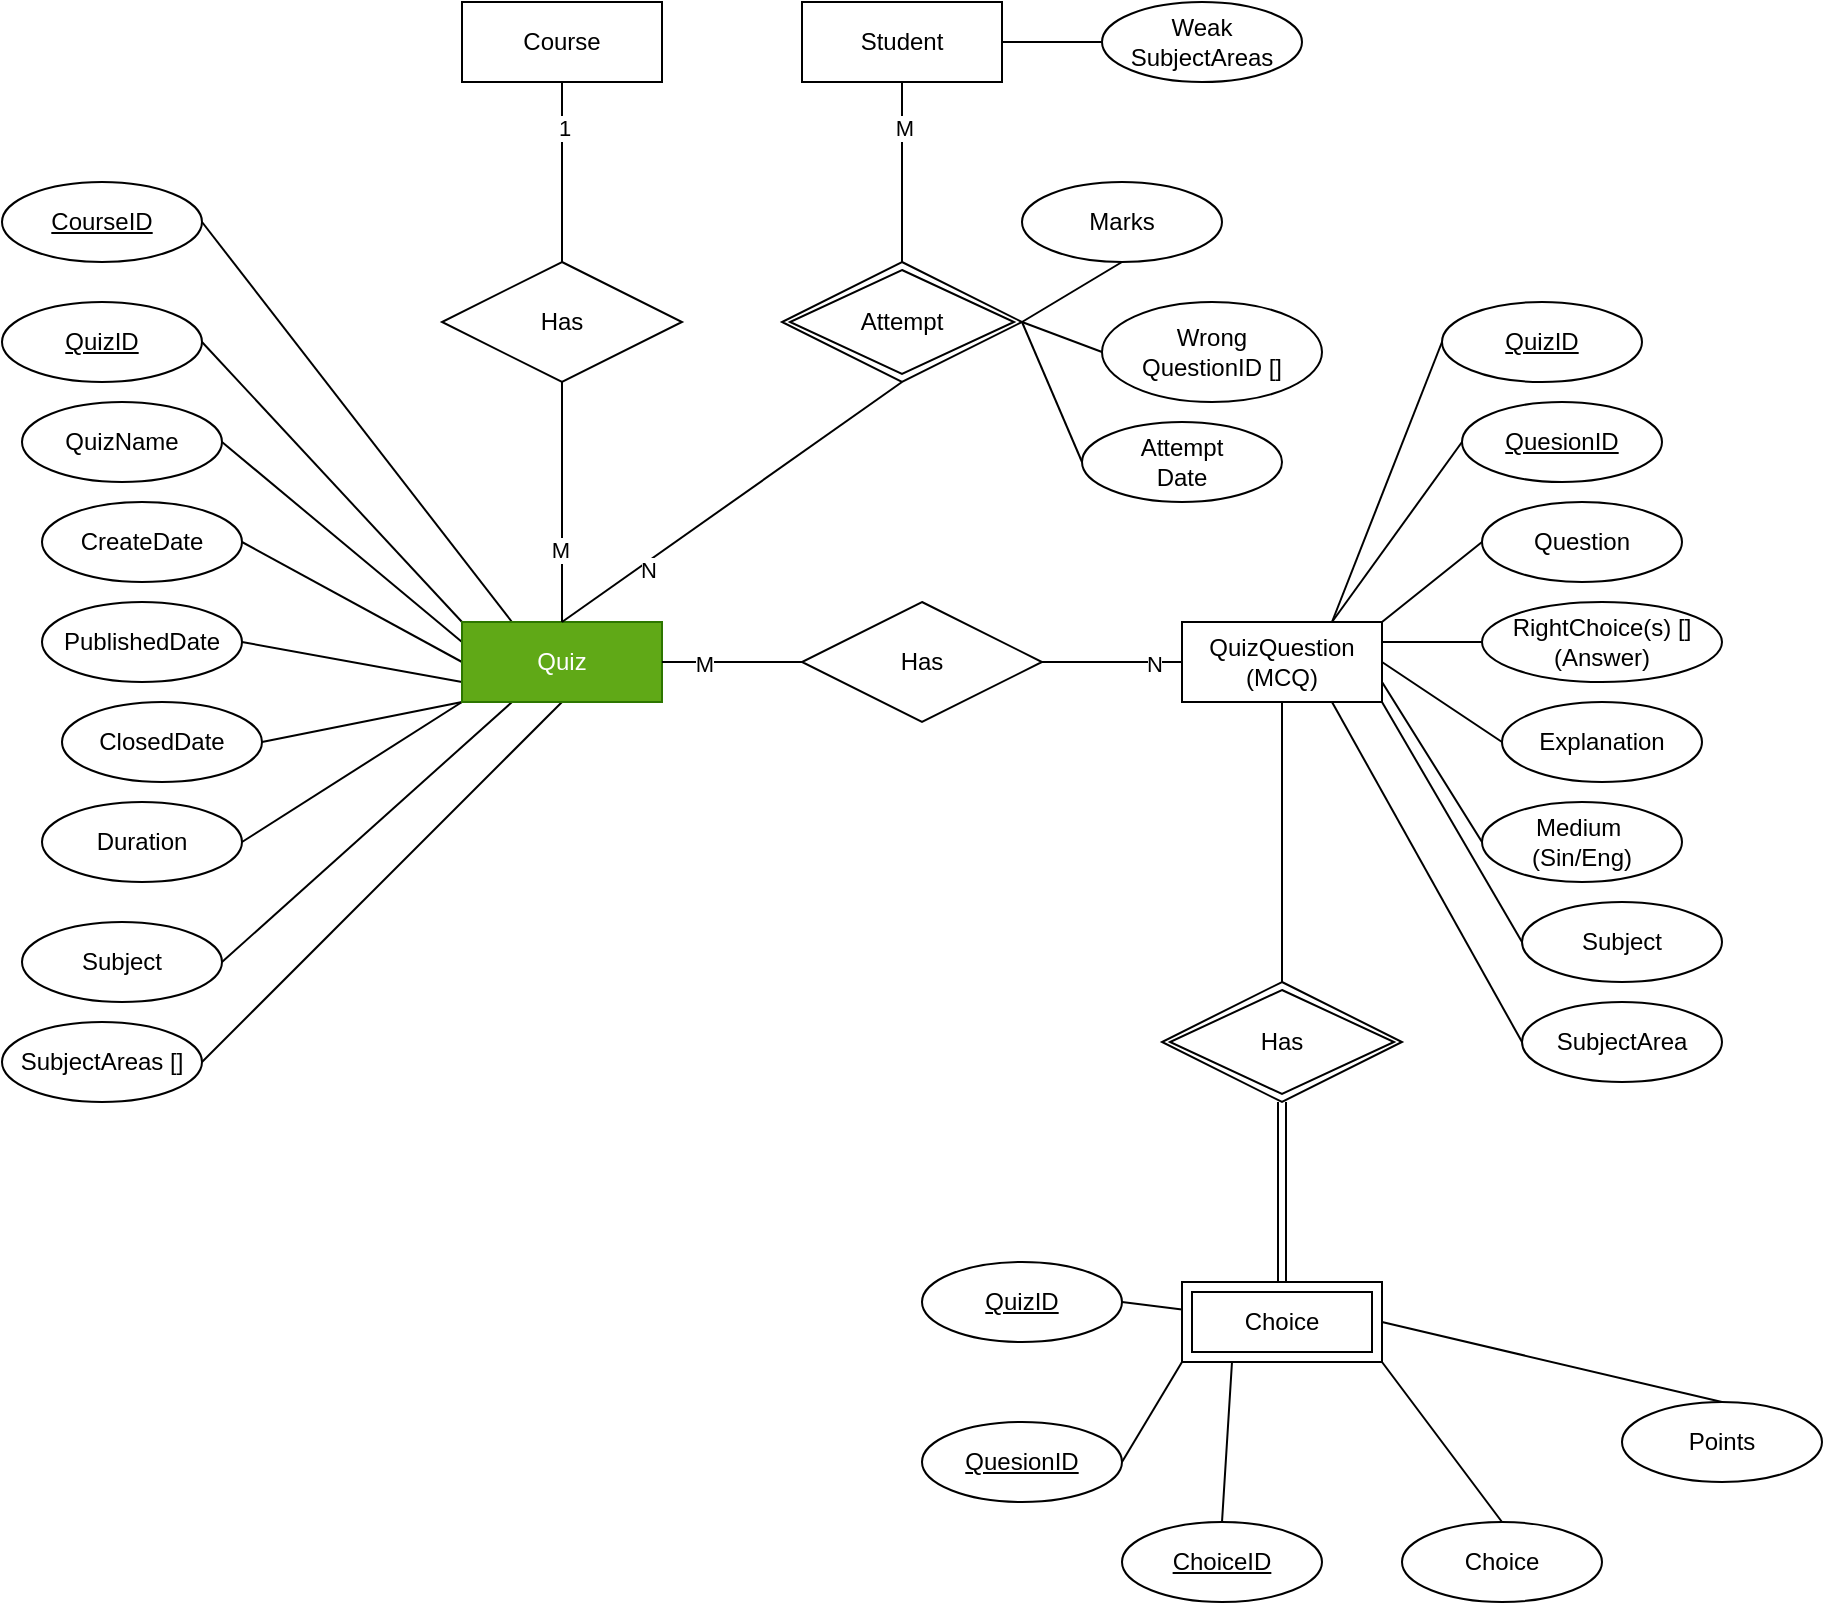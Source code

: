 <mxfile>
    <diagram id="5GBvuZAqYWWbaC3puhLh" name="Page-1">
        <mxGraphModel dx="603" dy="811" grid="1" gridSize="10" guides="1" tooltips="1" connect="1" arrows="1" fold="1" page="1" pageScale="1" pageWidth="850" pageHeight="1100" math="0" shadow="0">
            <root>
                <mxCell id="0"/>
                <mxCell id="1" parent="0"/>
                <mxCell id="20" style="edgeStyle=none;html=1;exitX=0;exitY=0;exitDx=0;exitDy=0;entryX=1;entryY=0.5;entryDx=0;entryDy=0;endArrow=none;endFill=0;" parent="1" source="2" target="6" edge="1">
                    <mxGeometry relative="1" as="geometry"/>
                </mxCell>
                <mxCell id="21" style="edgeStyle=none;html=1;exitX=0;exitY=0.25;exitDx=0;exitDy=0;entryX=1;entryY=0.5;entryDx=0;entryDy=0;endArrow=none;endFill=0;" parent="1" source="2" target="5" edge="1">
                    <mxGeometry relative="1" as="geometry"/>
                </mxCell>
                <mxCell id="22" style="edgeStyle=none;html=1;exitX=0;exitY=0.5;exitDx=0;exitDy=0;entryX=1;entryY=0.5;entryDx=0;entryDy=0;endArrow=none;endFill=0;" parent="1" source="2" target="4" edge="1">
                    <mxGeometry relative="1" as="geometry"/>
                </mxCell>
                <mxCell id="23" style="edgeStyle=none;html=1;exitX=0;exitY=0.75;exitDx=0;exitDy=0;entryX=1;entryY=0.5;entryDx=0;entryDy=0;endArrow=none;endFill=0;" parent="1" source="2" target="3" edge="1">
                    <mxGeometry relative="1" as="geometry"/>
                </mxCell>
                <mxCell id="24" style="edgeStyle=none;html=1;exitX=0;exitY=1;exitDx=0;exitDy=0;entryX=1;entryY=0.5;entryDx=0;entryDy=0;endArrow=none;endFill=0;" parent="1" source="2" target="7" edge="1">
                    <mxGeometry relative="1" as="geometry"/>
                </mxCell>
                <mxCell id="26" style="edgeStyle=none;html=1;exitX=0;exitY=1;exitDx=0;exitDy=0;entryX=1;entryY=0.5;entryDx=0;entryDy=0;endArrow=none;endFill=0;" parent="1" source="2" target="8" edge="1">
                    <mxGeometry relative="1" as="geometry"/>
                </mxCell>
                <mxCell id="27" style="edgeStyle=none;html=1;exitX=0.25;exitY=1;exitDx=0;exitDy=0;entryX=1;entryY=0.5;entryDx=0;entryDy=0;endArrow=none;endFill=0;" parent="1" source="2" target="10" edge="1">
                    <mxGeometry relative="1" as="geometry"/>
                </mxCell>
                <mxCell id="28" style="edgeStyle=none;html=1;exitX=0.5;exitY=1;exitDx=0;exitDy=0;entryX=1;entryY=0.5;entryDx=0;entryDy=0;endArrow=none;endFill=0;" parent="1" source="2" target="9" edge="1">
                    <mxGeometry relative="1" as="geometry"/>
                </mxCell>
                <mxCell id="46" style="edgeStyle=none;html=1;exitX=0.25;exitY=0;exitDx=0;exitDy=0;entryX=1;entryY=0.5;entryDx=0;entryDy=0;endArrow=none;endFill=0;" parent="1" source="2" target="45" edge="1">
                    <mxGeometry relative="1" as="geometry"/>
                </mxCell>
                <mxCell id="2" value="Quiz" style="whiteSpace=wrap;html=1;align=center;fillColor=#60a917;fontColor=#ffffff;strokeColor=#2D7600;" parent="1" vertex="1">
                    <mxGeometry x="330" y="390" width="100" height="40" as="geometry"/>
                </mxCell>
                <mxCell id="3" value="PublishedDate" style="ellipse;whiteSpace=wrap;html=1;align=center;" parent="1" vertex="1">
                    <mxGeometry x="120" y="380" width="100" height="40" as="geometry"/>
                </mxCell>
                <mxCell id="4" value="CreateDate" style="ellipse;whiteSpace=wrap;html=1;align=center;" parent="1" vertex="1">
                    <mxGeometry x="120" y="330" width="100" height="40" as="geometry"/>
                </mxCell>
                <mxCell id="5" value="QuizName" style="ellipse;whiteSpace=wrap;html=1;align=center;" parent="1" vertex="1">
                    <mxGeometry x="110" y="280" width="100" height="40" as="geometry"/>
                </mxCell>
                <mxCell id="6" value="&lt;u&gt;QuizID&lt;/u&gt;" style="ellipse;whiteSpace=wrap;html=1;align=center;" parent="1" vertex="1">
                    <mxGeometry x="100" y="230" width="100" height="40" as="geometry"/>
                </mxCell>
                <mxCell id="7" value="ClosedDate" style="ellipse;whiteSpace=wrap;html=1;align=center;" parent="1" vertex="1">
                    <mxGeometry x="130" y="430" width="100" height="40" as="geometry"/>
                </mxCell>
                <mxCell id="8" value="Duration" style="ellipse;whiteSpace=wrap;html=1;align=center;" parent="1" vertex="1">
                    <mxGeometry x="120" y="480" width="100" height="40" as="geometry"/>
                </mxCell>
                <mxCell id="9" value="SubjectAreas []" style="ellipse;whiteSpace=wrap;html=1;align=center;" parent="1" vertex="1">
                    <mxGeometry x="100" y="590" width="100" height="40" as="geometry"/>
                </mxCell>
                <mxCell id="10" value="Subject" style="ellipse;whiteSpace=wrap;html=1;align=center;" parent="1" vertex="1">
                    <mxGeometry x="110" y="540" width="100" height="40" as="geometry"/>
                </mxCell>
                <mxCell id="33" style="edgeStyle=none;html=1;exitX=0.75;exitY=0;exitDx=0;exitDy=0;entryX=0;entryY=0.5;entryDx=0;entryDy=0;endArrow=none;endFill=0;" parent="1" source="11" target="15" edge="1">
                    <mxGeometry relative="1" as="geometry"/>
                </mxCell>
                <mxCell id="34" style="edgeStyle=none;html=1;exitX=0.75;exitY=0;exitDx=0;exitDy=0;entryX=0;entryY=0.5;entryDx=0;entryDy=0;endArrow=none;endFill=0;" parent="1" source="11" target="14" edge="1">
                    <mxGeometry relative="1" as="geometry"/>
                </mxCell>
                <mxCell id="35" style="edgeStyle=none;html=1;exitX=1;exitY=0;exitDx=0;exitDy=0;entryX=0;entryY=0.5;entryDx=0;entryDy=0;endArrow=none;endFill=0;" parent="1" source="11" target="13" edge="1">
                    <mxGeometry relative="1" as="geometry"/>
                </mxCell>
                <mxCell id="36" style="edgeStyle=none;html=1;exitX=1;exitY=0.25;exitDx=0;exitDy=0;entryX=0;entryY=0.5;entryDx=0;entryDy=0;endArrow=none;endFill=0;" parent="1" source="11" target="12" edge="1">
                    <mxGeometry relative="1" as="geometry"/>
                </mxCell>
                <mxCell id="37" style="edgeStyle=none;html=1;exitX=1;exitY=0.5;exitDx=0;exitDy=0;entryX=0;entryY=0.5;entryDx=0;entryDy=0;endArrow=none;endFill=0;" parent="1" source="11" target="16" edge="1">
                    <mxGeometry relative="1" as="geometry"/>
                </mxCell>
                <mxCell id="38" style="edgeStyle=none;html=1;exitX=1;exitY=0.75;exitDx=0;exitDy=0;entryX=0;entryY=0.5;entryDx=0;entryDy=0;endArrow=none;endFill=0;" parent="1" source="11" target="17" edge="1">
                    <mxGeometry relative="1" as="geometry"/>
                </mxCell>
                <mxCell id="39" style="edgeStyle=none;html=1;exitX=1;exitY=1;exitDx=0;exitDy=0;entryX=0;entryY=0.5;entryDx=0;entryDy=0;endArrow=none;endFill=0;" parent="1" source="11" target="19" edge="1">
                    <mxGeometry relative="1" as="geometry"/>
                </mxCell>
                <mxCell id="40" style="edgeStyle=none;html=1;exitX=0.75;exitY=1;exitDx=0;exitDy=0;entryX=0;entryY=0.5;entryDx=0;entryDy=0;endArrow=none;endFill=0;" parent="1" source="11" target="18" edge="1">
                    <mxGeometry relative="1" as="geometry"/>
                </mxCell>
                <mxCell id="11" value="QuizQuestion&lt;br&gt;(MCQ)" style="whiteSpace=wrap;html=1;align=center;" parent="1" vertex="1">
                    <mxGeometry x="690" y="390" width="100" height="40" as="geometry"/>
                </mxCell>
                <mxCell id="12" value="RightChoice(s) []&lt;br&gt;(Answer)" style="ellipse;whiteSpace=wrap;html=1;align=center;" parent="1" vertex="1">
                    <mxGeometry x="840" y="380" width="120" height="40" as="geometry"/>
                </mxCell>
                <mxCell id="13" value="Question" style="ellipse;whiteSpace=wrap;html=1;align=center;" parent="1" vertex="1">
                    <mxGeometry x="840" y="330" width="100" height="40" as="geometry"/>
                </mxCell>
                <mxCell id="14" value="&lt;u&gt;QuesionID&lt;/u&gt;" style="ellipse;whiteSpace=wrap;html=1;align=center;" parent="1" vertex="1">
                    <mxGeometry x="830" y="280" width="100" height="40" as="geometry"/>
                </mxCell>
                <mxCell id="15" value="&lt;u&gt;QuizID&lt;/u&gt;" style="ellipse;whiteSpace=wrap;html=1;align=center;" parent="1" vertex="1">
                    <mxGeometry x="820" y="230" width="100" height="40" as="geometry"/>
                </mxCell>
                <mxCell id="16" value="Explanation" style="ellipse;whiteSpace=wrap;html=1;align=center;" parent="1" vertex="1">
                    <mxGeometry x="850" y="430" width="100" height="40" as="geometry"/>
                </mxCell>
                <mxCell id="17" value="Medium&amp;nbsp;&lt;br&gt;(Sin/Eng)" style="ellipse;whiteSpace=wrap;html=1;align=center;" parent="1" vertex="1">
                    <mxGeometry x="840" y="480" width="100" height="40" as="geometry"/>
                </mxCell>
                <mxCell id="18" value="SubjectArea" style="ellipse;whiteSpace=wrap;html=1;align=center;" parent="1" vertex="1">
                    <mxGeometry x="860" y="580" width="100" height="40" as="geometry"/>
                </mxCell>
                <mxCell id="19" value="Subject" style="ellipse;whiteSpace=wrap;html=1;align=center;" parent="1" vertex="1">
                    <mxGeometry x="860" y="530" width="100" height="40" as="geometry"/>
                </mxCell>
                <mxCell id="31" style="edgeStyle=none;html=1;entryX=1;entryY=0.5;entryDx=0;entryDy=0;endArrow=none;endFill=0;" parent="1" source="30" target="2" edge="1">
                    <mxGeometry relative="1" as="geometry"/>
                </mxCell>
                <mxCell id="51" value="M" style="edgeLabel;html=1;align=center;verticalAlign=middle;resizable=0;points=[];" parent="31" vertex="1" connectable="0">
                    <mxGeometry x="0.406" y="1" relative="1" as="geometry">
                        <mxPoint as="offset"/>
                    </mxGeometry>
                </mxCell>
                <mxCell id="32" style="edgeStyle=none;html=1;exitX=1;exitY=0.5;exitDx=0;exitDy=0;entryX=0;entryY=0.5;entryDx=0;entryDy=0;endArrow=none;endFill=0;" parent="1" source="30" target="11" edge="1">
                    <mxGeometry relative="1" as="geometry"/>
                </mxCell>
                <mxCell id="53" value="N" style="edgeLabel;html=1;align=center;verticalAlign=middle;resizable=0;points=[];" parent="32" vertex="1" connectable="0">
                    <mxGeometry x="0.594" y="-1" relative="1" as="geometry">
                        <mxPoint as="offset"/>
                    </mxGeometry>
                </mxCell>
                <mxCell id="30" value="Has" style="shape=rhombus;perimeter=rhombusPerimeter;whiteSpace=wrap;html=1;align=center;" parent="1" vertex="1">
                    <mxGeometry x="500" y="380" width="120" height="60" as="geometry"/>
                </mxCell>
                <mxCell id="41" value="Course" style="whiteSpace=wrap;html=1;align=center;" parent="1" vertex="1">
                    <mxGeometry x="330" y="80" width="100" height="40" as="geometry"/>
                </mxCell>
                <mxCell id="43" style="edgeStyle=none;html=1;endArrow=none;endFill=0;" parent="1" source="42" target="41" edge="1">
                    <mxGeometry relative="1" as="geometry"/>
                </mxCell>
                <mxCell id="50" value="1" style="edgeLabel;html=1;align=center;verticalAlign=middle;resizable=0;points=[];" parent="43" vertex="1" connectable="0">
                    <mxGeometry x="0.498" y="-1" relative="1" as="geometry">
                        <mxPoint as="offset"/>
                    </mxGeometry>
                </mxCell>
                <mxCell id="44" style="edgeStyle=none;html=1;exitX=0.5;exitY=1;exitDx=0;exitDy=0;entryX=0.5;entryY=0;entryDx=0;entryDy=0;endArrow=none;endFill=0;" parent="1" source="42" target="2" edge="1">
                    <mxGeometry relative="1" as="geometry"/>
                </mxCell>
                <mxCell id="49" value="M" style="edgeLabel;html=1;align=center;verticalAlign=middle;resizable=0;points=[];" parent="44" vertex="1" connectable="0">
                    <mxGeometry x="0.393" y="-1" relative="1" as="geometry">
                        <mxPoint as="offset"/>
                    </mxGeometry>
                </mxCell>
                <mxCell id="42" value="Has" style="shape=rhombus;perimeter=rhombusPerimeter;whiteSpace=wrap;html=1;align=center;" parent="1" vertex="1">
                    <mxGeometry x="320" y="210" width="120" height="60" as="geometry"/>
                </mxCell>
                <mxCell id="45" value="&lt;u&gt;CourseID&lt;/u&gt;" style="ellipse;whiteSpace=wrap;html=1;align=center;" parent="1" vertex="1">
                    <mxGeometry x="100" y="170" width="100" height="40" as="geometry"/>
                </mxCell>
                <mxCell id="54" value="Student" style="whiteSpace=wrap;html=1;align=center;" parent="1" vertex="1">
                    <mxGeometry x="500" y="80" width="100" height="40" as="geometry"/>
                </mxCell>
                <mxCell id="55" style="edgeStyle=none;html=1;endArrow=none;endFill=0;" parent="1" target="54" edge="1">
                    <mxGeometry relative="1" as="geometry">
                        <mxPoint x="550" y="210" as="sourcePoint"/>
                    </mxGeometry>
                </mxCell>
                <mxCell id="56" value="M" style="edgeLabel;html=1;align=center;verticalAlign=middle;resizable=0;points=[];" parent="55" vertex="1" connectable="0">
                    <mxGeometry x="0.498" y="-1" relative="1" as="geometry">
                        <mxPoint as="offset"/>
                    </mxGeometry>
                </mxCell>
                <mxCell id="59" style="edgeStyle=none;html=1;exitX=0.5;exitY=1;exitDx=0;exitDy=0;entryX=0.5;entryY=0;entryDx=0;entryDy=0;endArrow=none;endFill=0;" parent="1" target="2" edge="1">
                    <mxGeometry relative="1" as="geometry">
                        <mxPoint x="550" y="270" as="sourcePoint"/>
                    </mxGeometry>
                </mxCell>
                <mxCell id="60" value="N" style="edgeLabel;html=1;align=center;verticalAlign=middle;resizable=0;points=[];" parent="59" vertex="1" connectable="0">
                    <mxGeometry x="0.524" y="4" relative="1" as="geometry">
                        <mxPoint y="-1" as="offset"/>
                    </mxGeometry>
                </mxCell>
                <mxCell id="63" style="edgeStyle=none;html=1;exitX=1;exitY=0.5;exitDx=0;exitDy=0;entryX=0.5;entryY=1;entryDx=0;entryDy=0;endArrow=none;endFill=0;" parent="1" source="61" target="62" edge="1">
                    <mxGeometry relative="1" as="geometry"/>
                </mxCell>
                <mxCell id="65" style="edgeStyle=none;html=1;exitX=1;exitY=0.5;exitDx=0;exitDy=0;entryX=0;entryY=0.5;entryDx=0;entryDy=0;endArrow=none;endFill=0;" parent="1" source="61" target="64" edge="1">
                    <mxGeometry relative="1" as="geometry"/>
                </mxCell>
                <mxCell id="67" style="edgeStyle=none;html=1;exitX=1;exitY=0.5;exitDx=0;exitDy=0;entryX=0;entryY=0.5;entryDx=0;entryDy=0;endArrow=none;endFill=0;" parent="1" source="61" target="66" edge="1">
                    <mxGeometry relative="1" as="geometry"/>
                </mxCell>
                <mxCell id="61" value="Attempt" style="shape=rhombus;double=1;perimeter=rhombusPerimeter;whiteSpace=wrap;html=1;align=center;" parent="1" vertex="1">
                    <mxGeometry x="490" y="210" width="120" height="60" as="geometry"/>
                </mxCell>
                <mxCell id="62" value="Marks" style="ellipse;whiteSpace=wrap;html=1;align=center;" parent="1" vertex="1">
                    <mxGeometry x="610" y="170" width="100" height="40" as="geometry"/>
                </mxCell>
                <mxCell id="64" value="Wrong&lt;br&gt;QuestionID []" style="ellipse;whiteSpace=wrap;html=1;align=center;" parent="1" vertex="1">
                    <mxGeometry x="650" y="230" width="110" height="50" as="geometry"/>
                </mxCell>
                <mxCell id="66" value="Attempt&lt;br&gt;Date" style="ellipse;whiteSpace=wrap;html=1;align=center;" parent="1" vertex="1">
                    <mxGeometry x="640" y="290" width="100" height="40" as="geometry"/>
                </mxCell>
                <mxCell id="71" style="edgeStyle=none;html=1;entryX=1;entryY=0.5;entryDx=0;entryDy=0;endArrow=none;endFill=0;" parent="1" source="70" target="54" edge="1">
                    <mxGeometry relative="1" as="geometry"/>
                </mxCell>
                <mxCell id="70" value="Weak SubjectAreas" style="ellipse;whiteSpace=wrap;html=1;align=center;" parent="1" vertex="1">
                    <mxGeometry x="650" y="80" width="100" height="40" as="geometry"/>
                </mxCell>
                <mxCell id="76" value="&lt;u&gt;ChoiceID&lt;/u&gt;" style="ellipse;whiteSpace=wrap;html=1;align=center;" parent="1" vertex="1">
                    <mxGeometry x="660" y="840" width="100" height="40" as="geometry"/>
                </mxCell>
                <mxCell id="77" value="Choice" style="ellipse;whiteSpace=wrap;html=1;align=center;" parent="1" vertex="1">
                    <mxGeometry x="800" y="840" width="100" height="40" as="geometry"/>
                </mxCell>
                <mxCell id="78" value="Points" style="ellipse;whiteSpace=wrap;html=1;align=center;" parent="1" vertex="1">
                    <mxGeometry x="910" y="780" width="100" height="40" as="geometry"/>
                </mxCell>
                <mxCell id="86" style="edgeStyle=none;html=1;entryX=1;entryY=0.5;entryDx=0;entryDy=0;endArrow=none;endFill=0;" parent="1" source="79" target="83" edge="1">
                    <mxGeometry relative="1" as="geometry"/>
                </mxCell>
                <mxCell id="87" style="edgeStyle=none;html=1;exitX=0;exitY=1;exitDx=0;exitDy=0;entryX=1;entryY=0.5;entryDx=0;entryDy=0;endArrow=none;endFill=0;" parent="1" source="79" target="85" edge="1">
                    <mxGeometry relative="1" as="geometry"/>
                </mxCell>
                <mxCell id="88" style="edgeStyle=none;html=1;exitX=0.25;exitY=1;exitDx=0;exitDy=0;entryX=0.5;entryY=0;entryDx=0;entryDy=0;endArrow=none;endFill=0;" parent="1" source="79" target="76" edge="1">
                    <mxGeometry relative="1" as="geometry"/>
                </mxCell>
                <mxCell id="89" style="edgeStyle=none;html=1;exitX=1;exitY=1;exitDx=0;exitDy=0;entryX=0.5;entryY=0;entryDx=0;entryDy=0;endArrow=none;endFill=0;" parent="1" source="79" target="77" edge="1">
                    <mxGeometry relative="1" as="geometry"/>
                </mxCell>
                <mxCell id="90" style="edgeStyle=none;html=1;exitX=1;exitY=0.5;exitDx=0;exitDy=0;entryX=0.5;entryY=0;entryDx=0;entryDy=0;endArrow=none;endFill=0;" parent="1" source="79" target="78" edge="1">
                    <mxGeometry relative="1" as="geometry"/>
                </mxCell>
                <mxCell id="79" value="Choice" style="shape=ext;margin=3;double=1;whiteSpace=wrap;html=1;align=center;" parent="1" vertex="1">
                    <mxGeometry x="690" y="720" width="100" height="40" as="geometry"/>
                </mxCell>
                <mxCell id="81" style="edgeStyle=none;html=1;entryX=0.5;entryY=1;entryDx=0;entryDy=0;endArrow=none;endFill=0;" parent="1" source="80" target="11" edge="1">
                    <mxGeometry relative="1" as="geometry"/>
                </mxCell>
                <mxCell id="82" style="edgeStyle=none;html=1;exitX=0.5;exitY=1;exitDx=0;exitDy=0;entryX=0.5;entryY=0;entryDx=0;entryDy=0;endArrow=none;endFill=0;shape=link;" parent="1" source="80" target="79" edge="1">
                    <mxGeometry relative="1" as="geometry"/>
                </mxCell>
                <mxCell id="80" value="Has" style="shape=rhombus;double=1;perimeter=rhombusPerimeter;whiteSpace=wrap;html=1;align=center;" parent="1" vertex="1">
                    <mxGeometry x="680" y="570" width="120" height="60" as="geometry"/>
                </mxCell>
                <mxCell id="83" value="&lt;u&gt;QuizID&lt;/u&gt;" style="ellipse;whiteSpace=wrap;html=1;align=center;" parent="1" vertex="1">
                    <mxGeometry x="560" y="710" width="100" height="40" as="geometry"/>
                </mxCell>
                <mxCell id="85" value="&lt;u&gt;QuesionID&lt;/u&gt;" style="ellipse;whiteSpace=wrap;html=1;align=center;" parent="1" vertex="1">
                    <mxGeometry x="560" y="790" width="100" height="40" as="geometry"/>
                </mxCell>
            </root>
        </mxGraphModel>
    </diagram>
</mxfile>